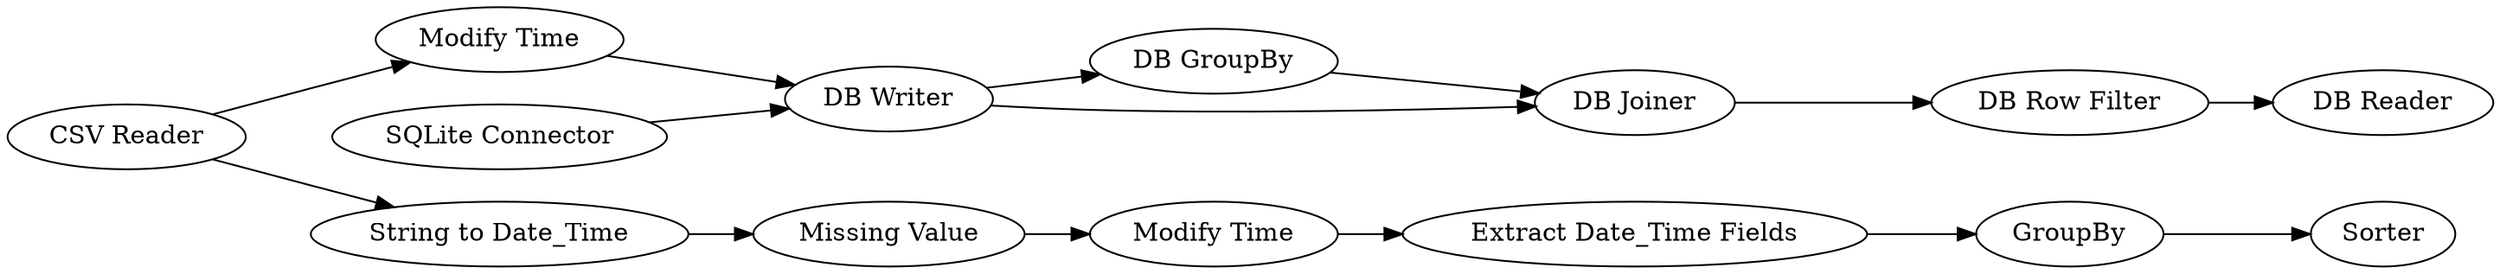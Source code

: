 digraph {
	48 -> 49
	51 -> 50
	38 -> 39
	43 -> 44
	49 -> 43
	36 -> 42
	48 -> 43
	16 -> 40
	42 -> 38
	51 -> 16
	47 -> 48
	44 -> 45
	50 -> 48
	40 -> 36
	16 [label="String to Date_Time"]
	48 [label="DB Writer"]
	43 [label="DB Joiner"]
	50 [label="Modify Time"]
	44 [label="DB Row Filter"]
	42 [label="Extract Date_Time Fields"]
	49 [label="DB GroupBy"]
	36 [label="Modify Time"]
	51 [label="CSV Reader"]
	47 [label="SQLite Connector"]
	40 [label="Missing Value"]
	39 [label=Sorter]
	38 [label=GroupBy]
	45 [label="DB Reader"]
	rankdir=LR
}
